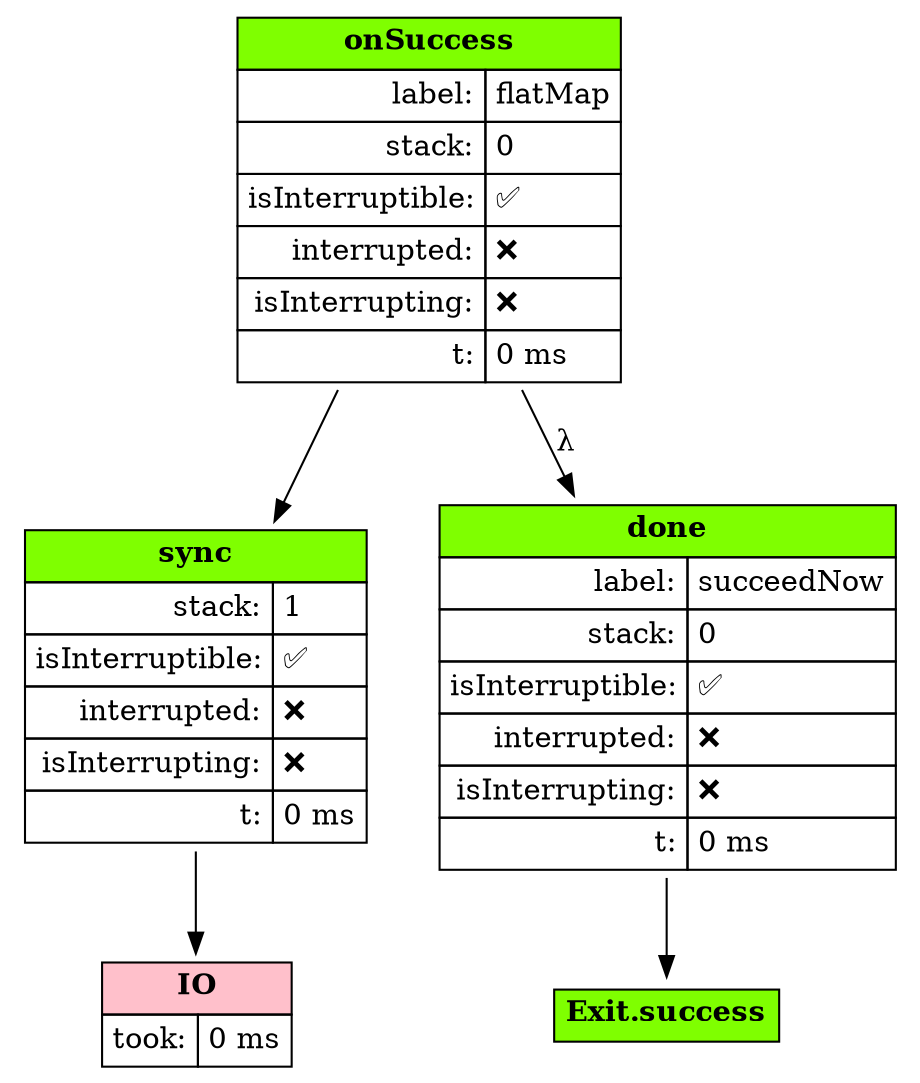digraph D {  node [shape=box]
"-main-16614-138267987749208" [shape=none, label=<<table CELLPADDING="4" BORDER="0" CELLBORDER="1" CELLSPACING="0"><tr><td BGCOLOR="chartreuse1" colspan='2'><b>onSuccess</b></td></tr><tr><td align='right'>label:</td><td align='left'>flatMap</td></tr><tr><td align='right'>stack:</td><td align='left'>0</td></tr><tr><td align='right'>isInterruptible:</td><td align='left'>✅</td></tr><tr><td align='right'>interrupted:</td><td align='left'>❌</td></tr><tr><td align='right'>isInterrupting:</td><td align='left'>❌</td></tr><tr><td align='right'>t:</td><td align='left'>0 ms</td></tr></table>> ]
  "-main-16614-138267987749208" -> "-main-16614-138267987798250" 
"-main-16614-138267987798250" [shape=none, label=<<table CELLPADDING="4" BORDER="0" CELLBORDER="1" CELLSPACING="0"><tr><td BGCOLOR="chartreuse1" colspan='2'><b>sync</b></td></tr><tr><td align='right'>stack:</td><td align='left'>1</td></tr><tr><td align='right'>isInterruptible:</td><td align='left'>✅</td></tr><tr><td align='right'>interrupted:</td><td align='left'>❌</td></tr><tr><td align='right'>isInterrupting:</td><td align='left'>❌</td></tr><tr><td align='right'>t:</td><td align='left'>0 ms</td></tr></table>> ]
"-main-16614-138267987828916" [shape=none, label=<<table CELLPADDING="4" BORDER="0" CELLBORDER="1" CELLSPACING="0"><tr><td BGCOLOR="pink" colspan='2'><b>IO</b></td></tr><tr><td align='right'>took:</td><td align='left'>0 ms</td></tr></table>> ]
  "-main-16614-138267987798250" -> "-main-16614-138267987828916" 
  "-main-16614-138267987749208" -> "-main-16614-138267987851375" [label = "λ"]
"-main-16614-138267987851375" [shape=none, label=<<table CELLPADDING="4" BORDER="0" CELLBORDER="1" CELLSPACING="0"><tr><td BGCOLOR="chartreuse1" colspan='2'><b>done</b></td></tr><tr><td align='right'>label:</td><td align='left'>succeedNow</td></tr><tr><td align='right'>stack:</td><td align='left'>0</td></tr><tr><td align='right'>isInterruptible:</td><td align='left'>✅</td></tr><tr><td align='right'>interrupted:</td><td align='left'>❌</td></tr><tr><td align='right'>isInterrupting:</td><td align='left'>❌</td></tr><tr><td align='right'>t:</td><td align='left'>0 ms</td></tr></table>> ]
"-main-16614-138267987875416" [shape=none, label=<<table CELLPADDING="4" BORDER="0" CELLBORDER="1" CELLSPACING="0"><tr><td BGCOLOR="chartreuse1" colspan='2'><b>Exit.success</b></td></tr></table>> ]
  "-main-16614-138267987851375" -> "-main-16614-138267987875416" 
}
